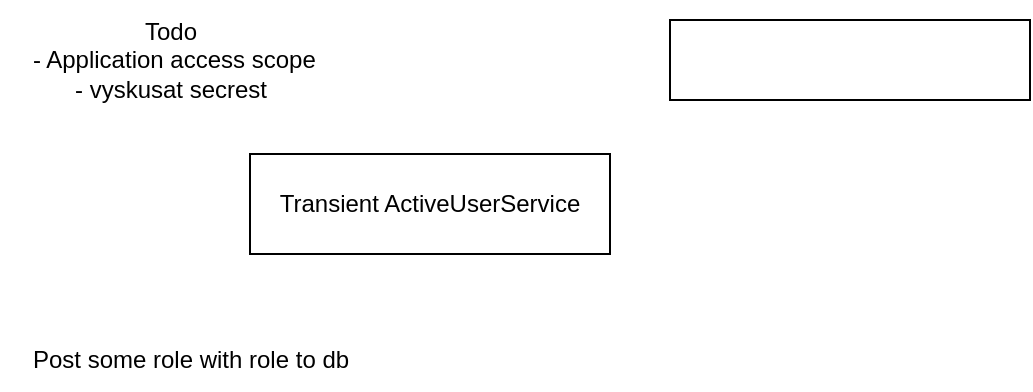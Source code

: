 <mxfile version="27.0.9">
  <diagram name="Page-1" id="jL9D18bYieD4nd3QqH_D">
    <mxGraphModel dx="690" dy="627" grid="1" gridSize="10" guides="1" tooltips="1" connect="1" arrows="1" fold="1" page="1" pageScale="1" pageWidth="850" pageHeight="1100" math="0" shadow="0">
      <root>
        <mxCell id="0" />
        <mxCell id="1" parent="0" />
        <mxCell id="trZj9BtUewbr66JKDjCB-2" value="Todo&lt;br&gt;&amp;nbsp;- Application access scope&lt;div&gt;- vyskusat secrest&lt;/div&gt;" style="text;html=1;align=center;verticalAlign=middle;resizable=0;points=[];autosize=1;strokeColor=none;fillColor=none;" vertex="1" parent="1">
          <mxGeometry x="35" y="43" width="170" height="60" as="geometry" />
        </mxCell>
        <mxCell id="trZj9BtUewbr66JKDjCB-3" value="&lt;span style=&quot;text-wrap-mode: nowrap;&quot;&gt;Transient ActiveUserService&lt;/span&gt;" style="whiteSpace=wrap;html=1;" vertex="1" parent="1">
          <mxGeometry x="160" y="120" width="180" height="50" as="geometry" />
        </mxCell>
        <mxCell id="trZj9BtUewbr66JKDjCB-4" value="" style="whiteSpace=wrap;html=1;" vertex="1" parent="1">
          <mxGeometry x="370" y="53" width="180" height="40" as="geometry" />
        </mxCell>
        <mxCell id="trZj9BtUewbr66JKDjCB-5" value="Post some role with role to db" style="text;html=1;align=center;verticalAlign=middle;resizable=0;points=[];autosize=1;strokeColor=none;fillColor=none;" vertex="1" parent="1">
          <mxGeometry x="40" y="208" width="180" height="30" as="geometry" />
        </mxCell>
      </root>
    </mxGraphModel>
  </diagram>
</mxfile>
